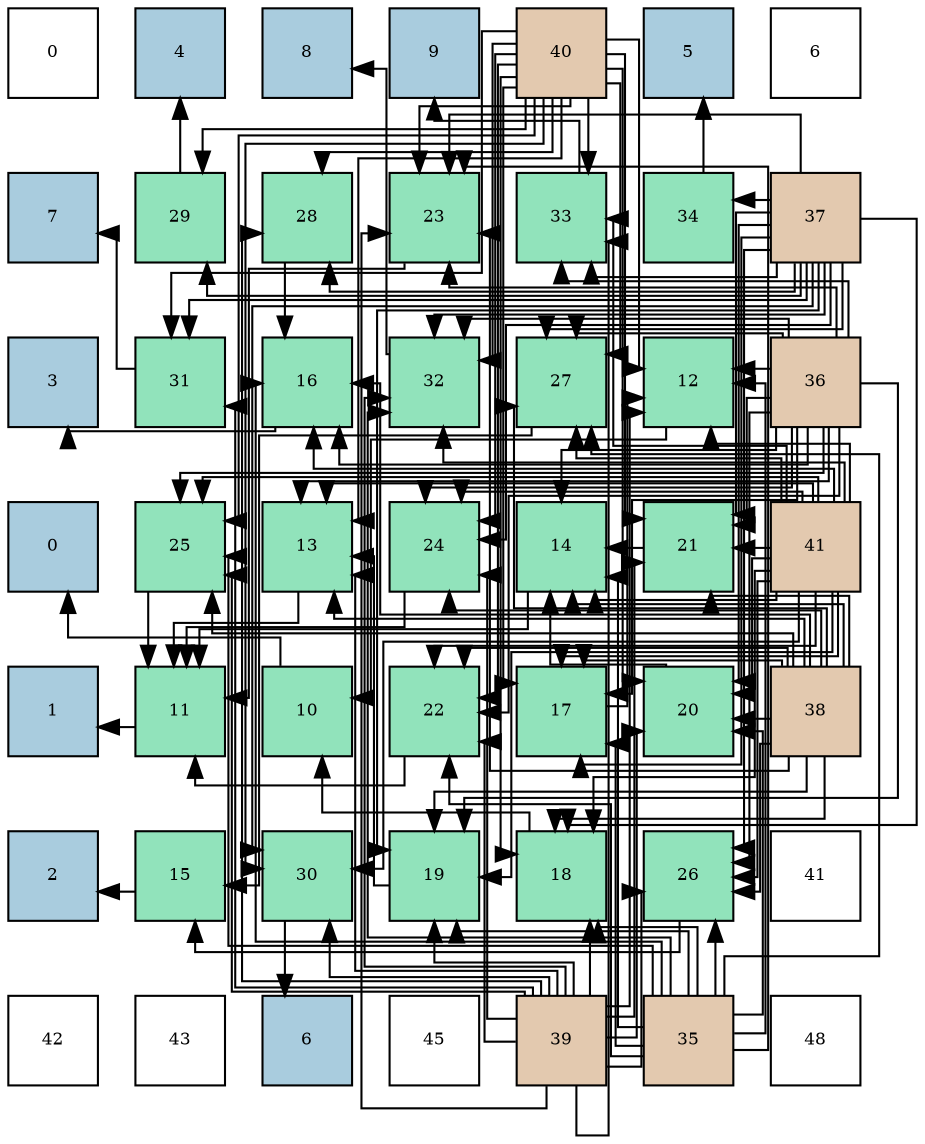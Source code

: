 digraph layout{
 rankdir=TB;
 splines=ortho;
 node [style=filled shape=square fixedsize=true width=0.6];
0[label="0", fontsize=8, fillcolor="#ffffff"];
1[label="4", fontsize=8, fillcolor="#a9ccde"];
2[label="8", fontsize=8, fillcolor="#a9ccde"];
3[label="9", fontsize=8, fillcolor="#a9ccde"];
4[label="40", fontsize=8, fillcolor="#e3c9af"];
5[label="5", fontsize=8, fillcolor="#a9ccde"];
6[label="6", fontsize=8, fillcolor="#ffffff"];
7[label="7", fontsize=8, fillcolor="#a9ccde"];
8[label="29", fontsize=8, fillcolor="#91e3bb"];
9[label="28", fontsize=8, fillcolor="#91e3bb"];
10[label="23", fontsize=8, fillcolor="#91e3bb"];
11[label="33", fontsize=8, fillcolor="#91e3bb"];
12[label="34", fontsize=8, fillcolor="#91e3bb"];
13[label="37", fontsize=8, fillcolor="#e3c9af"];
14[label="3", fontsize=8, fillcolor="#a9ccde"];
15[label="31", fontsize=8, fillcolor="#91e3bb"];
16[label="16", fontsize=8, fillcolor="#91e3bb"];
17[label="32", fontsize=8, fillcolor="#91e3bb"];
18[label="27", fontsize=8, fillcolor="#91e3bb"];
19[label="12", fontsize=8, fillcolor="#91e3bb"];
20[label="36", fontsize=8, fillcolor="#e3c9af"];
21[label="0", fontsize=8, fillcolor="#a9ccde"];
22[label="25", fontsize=8, fillcolor="#91e3bb"];
23[label="13", fontsize=8, fillcolor="#91e3bb"];
24[label="24", fontsize=8, fillcolor="#91e3bb"];
25[label="14", fontsize=8, fillcolor="#91e3bb"];
26[label="21", fontsize=8, fillcolor="#91e3bb"];
27[label="41", fontsize=8, fillcolor="#e3c9af"];
28[label="1", fontsize=8, fillcolor="#a9ccde"];
29[label="11", fontsize=8, fillcolor="#91e3bb"];
30[label="10", fontsize=8, fillcolor="#91e3bb"];
31[label="22", fontsize=8, fillcolor="#91e3bb"];
32[label="17", fontsize=8, fillcolor="#91e3bb"];
33[label="20", fontsize=8, fillcolor="#91e3bb"];
34[label="38", fontsize=8, fillcolor="#e3c9af"];
35[label="2", fontsize=8, fillcolor="#a9ccde"];
36[label="15", fontsize=8, fillcolor="#91e3bb"];
37[label="30", fontsize=8, fillcolor="#91e3bb"];
38[label="19", fontsize=8, fillcolor="#91e3bb"];
39[label="18", fontsize=8, fillcolor="#91e3bb"];
40[label="26", fontsize=8, fillcolor="#91e3bb"];
41[label="41", fontsize=8, fillcolor="#ffffff"];
42[label="42", fontsize=8, fillcolor="#ffffff"];
43[label="43", fontsize=8, fillcolor="#ffffff"];
44[label="6", fontsize=8, fillcolor="#a9ccde"];
45[label="45", fontsize=8, fillcolor="#ffffff"];
46[label="39", fontsize=8, fillcolor="#e3c9af"];
47[label="35", fontsize=8, fillcolor="#e3c9af"];
48[label="48", fontsize=8, fillcolor="#ffffff"];
edge [constraint=false, style=vis];30 -> 21;
29 -> 28;
19 -> 30;
23 -> 29;
25 -> 29;
36 -> 35;
16 -> 14;
32 -> 19;
39 -> 30;
38 -> 23;
33 -> 25;
26 -> 25;
31 -> 29;
10 -> 29;
24 -> 29;
22 -> 29;
40 -> 36;
18 -> 36;
9 -> 16;
8 -> 1;
37 -> 44;
15 -> 7;
17 -> 2;
11 -> 3;
12 -> 5;
47 -> 19;
47 -> 25;
47 -> 16;
47 -> 32;
47 -> 39;
47 -> 38;
47 -> 33;
47 -> 31;
47 -> 10;
47 -> 22;
47 -> 40;
47 -> 18;
47 -> 17;
20 -> 19;
20 -> 23;
20 -> 25;
20 -> 16;
20 -> 32;
20 -> 38;
20 -> 26;
20 -> 31;
20 -> 10;
20 -> 24;
20 -> 22;
20 -> 40;
20 -> 18;
20 -> 17;
20 -> 11;
13 -> 32;
13 -> 39;
13 -> 38;
13 -> 33;
13 -> 26;
13 -> 10;
13 -> 24;
13 -> 40;
13 -> 18;
13 -> 9;
13 -> 8;
13 -> 37;
13 -> 15;
13 -> 17;
13 -> 11;
13 -> 12;
34 -> 23;
34 -> 25;
34 -> 16;
34 -> 32;
34 -> 39;
34 -> 38;
34 -> 33;
34 -> 26;
34 -> 31;
34 -> 10;
34 -> 24;
34 -> 22;
34 -> 40;
34 -> 18;
46 -> 19;
46 -> 23;
46 -> 39;
46 -> 38;
46 -> 33;
46 -> 26;
46 -> 31;
46 -> 10;
46 -> 24;
46 -> 22;
46 -> 40;
46 -> 9;
46 -> 37;
46 -> 15;
46 -> 17;
46 -> 11;
4 -> 19;
4 -> 23;
4 -> 32;
4 -> 39;
4 -> 33;
4 -> 26;
4 -> 31;
4 -> 10;
4 -> 24;
4 -> 22;
4 -> 18;
4 -> 9;
4 -> 8;
4 -> 37;
4 -> 15;
4 -> 17;
4 -> 11;
27 -> 19;
27 -> 23;
27 -> 25;
27 -> 16;
27 -> 32;
27 -> 39;
27 -> 38;
27 -> 33;
27 -> 26;
27 -> 31;
27 -> 24;
27 -> 22;
27 -> 40;
27 -> 18;
27 -> 37;
27 -> 17;
27 -> 11;
edge [constraint=true, style=invis];
0 -> 7 -> 14 -> 21 -> 28 -> 35 -> 42;
1 -> 8 -> 15 -> 22 -> 29 -> 36 -> 43;
2 -> 9 -> 16 -> 23 -> 30 -> 37 -> 44;
3 -> 10 -> 17 -> 24 -> 31 -> 38 -> 45;
4 -> 11 -> 18 -> 25 -> 32 -> 39 -> 46;
5 -> 12 -> 19 -> 26 -> 33 -> 40 -> 47;
6 -> 13 -> 20 -> 27 -> 34 -> 41 -> 48;
rank = same {0 -> 1 -> 2 -> 3 -> 4 -> 5 -> 6};
rank = same {7 -> 8 -> 9 -> 10 -> 11 -> 12 -> 13};
rank = same {14 -> 15 -> 16 -> 17 -> 18 -> 19 -> 20};
rank = same {21 -> 22 -> 23 -> 24 -> 25 -> 26 -> 27};
rank = same {28 -> 29 -> 30 -> 31 -> 32 -> 33 -> 34};
rank = same {35 -> 36 -> 37 -> 38 -> 39 -> 40 -> 41};
rank = same {42 -> 43 -> 44 -> 45 -> 46 -> 47 -> 48};
}